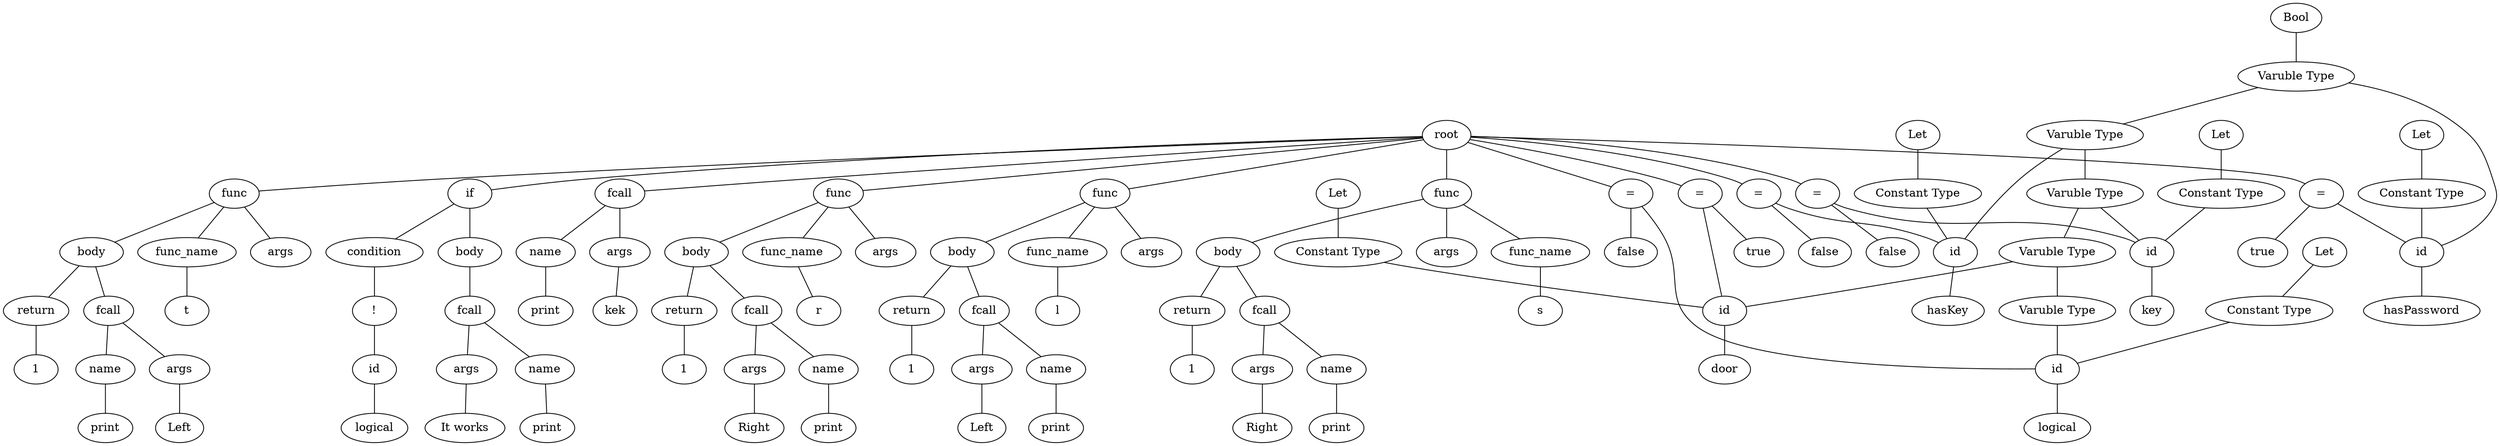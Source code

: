 graph graphname {
root;
assign0[label = "="];
root--assign0;
expr0[label = "id"];
assign0--expr0;
type0[label = "Varuble Type"];
type0--expr0;
type1[label = "Bool"];
type1--type0;
consttype0[label = "Constant Type"];
consttype0--expr0;
consttype1[label = "Let"];
consttype1--consttype0;
expr1[label = "logical"];
expr0--expr1;
expr2[label = "false"];
assign0--expr2;
if0[label = "if"];
root--if0;if0condition[label = " condition "];
if0 -- if0condition;
expr3[label = "!"];
if0condition--expr3;
expr4[label = "id"];
expr3--expr4;
expr5[label = "logical"];
expr4--expr5;
if0body[label = " body "];
if0 -- if0body;
expr6[label = "fcall"];
if0body--expr6;
expr6name[label = "name"];
expr7[label = "print"];
expr6name--expr7;
expr6--expr6name;
expr6args[label = " args "];
expr6 -- expr6args;
expr8[label = "It works"];
expr6args--expr8;
assign1[label = "="];
root--assign1;
expr9[label = "id"];
assign1--expr9;
type1[label = "Varuble Type"];
type1--expr9;
type2[label = "Bool"];
type2--type1;
consttype2[label = "Constant Type"];
consttype2--expr9;
consttype3[label = "Let"];
consttype3--consttype2;
expr10[label = "door"];
expr9--expr10;
expr11[label = "true"];
assign1--expr11;
assign2[label = "="];
root--assign2;
expr12[label = "id"];
assign2--expr12;
type2[label = "Varuble Type"];
type2--expr12;
type3[label = "Bool"];
type3--type2;
consttype4[label = "Constant Type"];
consttype4--expr12;
consttype5[label = "Let"];
consttype5--consttype4;
expr13[label = "key"];
expr12--expr13;
expr14[label = "false"];
assign2--expr14;
assign3[label = "="];
root--assign3;
expr15[label = "id"];
assign3--expr15;
type3[label = "Varuble Type"];
type3--expr15;
type4[label = "Bool"];
type4--type3;
consttype6[label = "Constant Type"];
consttype6--expr15;
consttype7[label = "Let"];
consttype7--consttype6;
expr16[label = "hasKey"];
expr15--expr16;
expr17[label = "false"];
assign3--expr17;
assign4[label = "="];
root--assign4;
expr18[label = "id"];
assign4--expr18;
type4[label = "Varuble Type"];
type4--expr18;
type5[label = "Bool"];
type5--type4;
consttype8[label = "Constant Type"];
consttype8--expr18;
consttype9[label = "Let"];
consttype9--consttype8;
expr19[label = "hasPassword"];
expr18--expr19;
expr20[label = "true"];
assign4--expr20;
expr21[label = "fcall"];
root--expr21;
expr21name[label = "name"];
expr22[label = "print"];
expr21name--expr22;
expr21--expr21name;
expr21args[label = " args "];
expr21 -- expr21args;
expr23[label = "kek"];
expr21args--expr23;
func0[label = "func"];
root--func0;
func0name[label = "func_name"];
expr24[label = "r"];
func0name--expr24;
func0--func0name;
func0args[label = " args "];
func0 -- func0args;
func0body[label = " body "];
func0 -- func0body;
expr25[label = "fcall"];
func0body--expr25;
expr25name[label = "name"];
expr26[label = "print"];
expr25name--expr26;
expr25--expr25name;
expr25args[label = " args "];
expr25 -- expr25args;
expr27[label = "Right"];
expr25args--expr27;
return5[label = "return"];
func0body--return5;
expr28[label = "1"];
return5--expr28;
func1[label = "func"];
root--func1;
func1name[label = "func_name"];
expr29[label = "l"];
func1name--expr29;
func1--func1name;
func1args[label = " args "];
func1 -- func1args;
func1body[label = " body "];
func1 -- func1body;
expr30[label = "fcall"];
func1body--expr30;
expr30name[label = "name"];
expr31[label = "print"];
expr30name--expr31;
expr30--expr30name;
expr30args[label = " args "];
expr30 -- expr30args;
expr32[label = "Left"];
expr30args--expr32;
return6[label = "return"];
func1body--return6;
expr33[label = "1"];
return6--expr33;
func2[label = "func"];
root--func2;
func2name[label = "func_name"];
expr34[label = "s"];
func2name--expr34;
func2--func2name;
func2args[label = " args "];
func2 -- func2args;
func2body[label = " body "];
func2 -- func2body;
expr35[label = "fcall"];
func2body--expr35;
expr35name[label = "name"];
expr36[label = "print"];
expr35name--expr36;
expr35--expr35name;
expr35args[label = " args "];
expr35 -- expr35args;
expr37[label = "Right"];
expr35args--expr37;
return7[label = "return"];
func2body--return7;
expr38[label = "1"];
return7--expr38;
func3[label = "func"];
root--func3;
func3name[label = "func_name"];
expr39[label = "t"];
func3name--expr39;
func3--func3name;
func3args[label = " args "];
func3 -- func3args;
func3body[label = " body "];
func3 -- func3body;
expr40[label = "fcall"];
func3body--expr40;
expr40name[label = "name"];
expr41[label = "print"];
expr40name--expr41;
expr40--expr40name;
expr40args[label = " args "];
expr40 -- expr40args;
expr42[label = "Left"];
expr40args--expr42;
return8[label = "return"];
func3body--return8;
expr43[label = "1"];
return8--expr43;
}
